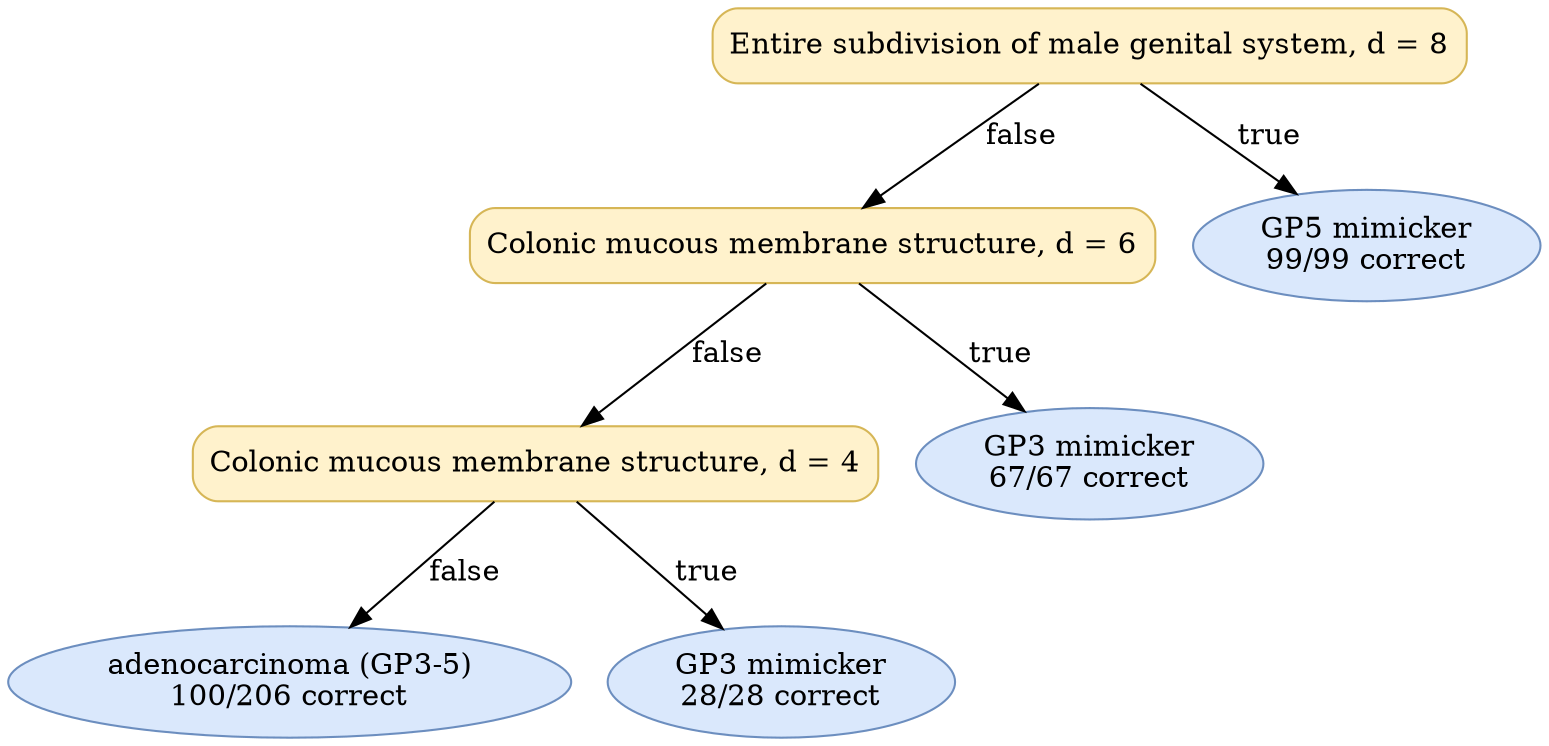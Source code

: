 digraph "DT" {
fontname="Times-Roman";
label="";
node [fontname="Times-Roman"];
Node1 [color="#D6B656", fillcolor="#FFF2CC", label="Entire subdivision of male genital system, d = 8", shape="box", style="rounded,filled"];
Node2 [color="#D6B656", fillcolor="#FFF2CC", label="Colonic mucous membrane structure, d = 6", shape="box", style="rounded,filled"];
Node3 [color="#D6B656", fillcolor="#FFF2CC", label="Colonic mucous membrane structure, d = 4", shape="box", style="rounded,filled"];
Node4 [color="#6C8EBF", fillcolor="#DAE8FC", label=<adenocarcinoma (GP3-5)<br/>100/206 correct>, shape="ellipse", style="rounded,filled"];
Node5 [color="#6C8EBF", fillcolor="#DAE8FC", label=<GP3 mimicker<br/>28/28 correct>, shape="ellipse", style="rounded,filled"];
Node6 [color="#6C8EBF", fillcolor="#DAE8FC", label=<GP3 mimicker<br/>67/67 correct>, shape="ellipse", style="rounded,filled"];
Node7 [color="#6C8EBF", fillcolor="#DAE8FC", label=<GP5 mimicker<br/>99/99 correct>, shape="ellipse", style="rounded,filled"];
Node1 -> Node2  [key=0, label="false"];
Node1 -> Node7  [key=0, label="true"];
Node2 -> Node3  [key=0, label="false"];
Node2 -> Node6  [key=0, label="true"];
Node3 -> Node4  [key=0, label="false"];
Node3 -> Node5  [key=0, label="true"];
}
